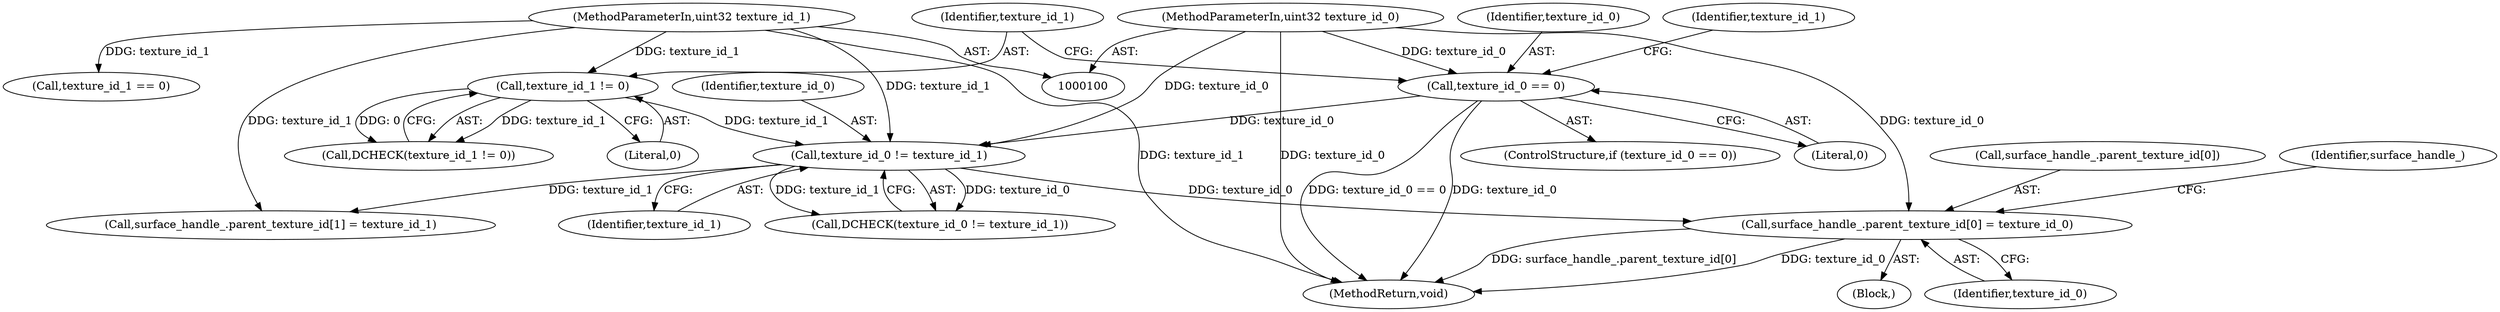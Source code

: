digraph "1_Chrome_18d67244984a574ba2dd8779faabc0e3e34f4b76@array" {
"1000146" [label="(Call,surface_handle_.parent_texture_id[0] = texture_id_0)"];
"1000123" [label="(Call,texture_id_0 != texture_id_1)"];
"1000109" [label="(Call,texture_id_0 == 0)"];
"1000104" [label="(MethodParameterIn,uint32 texture_id_0)"];
"1000119" [label="(Call,texture_id_1 != 0)"];
"1000105" [label="(MethodParameterIn,uint32 texture_id_1)"];
"1000109" [label="(Call,texture_id_0 == 0)"];
"1000111" [label="(Literal,0)"];
"1000107" [label="(Block,)"];
"1000118" [label="(Call,DCHECK(texture_id_1 != 0))"];
"1000153" [label="(Call,surface_handle_.parent_texture_id[1] = texture_id_1)"];
"1000121" [label="(Literal,0)"];
"1000124" [label="(Identifier,texture_id_0)"];
"1000120" [label="(Identifier,texture_id_1)"];
"1000114" [label="(Call,texture_id_1 == 0)"];
"1000152" [label="(Identifier,texture_id_0)"];
"1000125" [label="(Identifier,texture_id_1)"];
"1000147" [label="(Call,surface_handle_.parent_texture_id[0])"];
"1000119" [label="(Call,texture_id_1 != 0)"];
"1000122" [label="(Call,DCHECK(texture_id_0 != texture_id_1))"];
"1000104" [label="(MethodParameterIn,uint32 texture_id_0)"];
"1000105" [label="(MethodParameterIn,uint32 texture_id_1)"];
"1000108" [label="(ControlStructure,if (texture_id_0 == 0))"];
"1000110" [label="(Identifier,texture_id_0)"];
"1000165" [label="(MethodReturn,void)"];
"1000146" [label="(Call,surface_handle_.parent_texture_id[0] = texture_id_0)"];
"1000123" [label="(Call,texture_id_0 != texture_id_1)"];
"1000115" [label="(Identifier,texture_id_1)"];
"1000156" [label="(Identifier,surface_handle_)"];
"1000146" -> "1000107"  [label="AST: "];
"1000146" -> "1000152"  [label="CFG: "];
"1000147" -> "1000146"  [label="AST: "];
"1000152" -> "1000146"  [label="AST: "];
"1000156" -> "1000146"  [label="CFG: "];
"1000146" -> "1000165"  [label="DDG: texture_id_0"];
"1000146" -> "1000165"  [label="DDG: surface_handle_.parent_texture_id[0]"];
"1000123" -> "1000146"  [label="DDG: texture_id_0"];
"1000104" -> "1000146"  [label="DDG: texture_id_0"];
"1000123" -> "1000122"  [label="AST: "];
"1000123" -> "1000125"  [label="CFG: "];
"1000124" -> "1000123"  [label="AST: "];
"1000125" -> "1000123"  [label="AST: "];
"1000122" -> "1000123"  [label="CFG: "];
"1000123" -> "1000122"  [label="DDG: texture_id_0"];
"1000123" -> "1000122"  [label="DDG: texture_id_1"];
"1000109" -> "1000123"  [label="DDG: texture_id_0"];
"1000104" -> "1000123"  [label="DDG: texture_id_0"];
"1000119" -> "1000123"  [label="DDG: texture_id_1"];
"1000105" -> "1000123"  [label="DDG: texture_id_1"];
"1000123" -> "1000153"  [label="DDG: texture_id_1"];
"1000109" -> "1000108"  [label="AST: "];
"1000109" -> "1000111"  [label="CFG: "];
"1000110" -> "1000109"  [label="AST: "];
"1000111" -> "1000109"  [label="AST: "];
"1000115" -> "1000109"  [label="CFG: "];
"1000120" -> "1000109"  [label="CFG: "];
"1000109" -> "1000165"  [label="DDG: texture_id_0"];
"1000109" -> "1000165"  [label="DDG: texture_id_0 == 0"];
"1000104" -> "1000109"  [label="DDG: texture_id_0"];
"1000104" -> "1000100"  [label="AST: "];
"1000104" -> "1000165"  [label="DDG: texture_id_0"];
"1000119" -> "1000118"  [label="AST: "];
"1000119" -> "1000121"  [label="CFG: "];
"1000120" -> "1000119"  [label="AST: "];
"1000121" -> "1000119"  [label="AST: "];
"1000118" -> "1000119"  [label="CFG: "];
"1000119" -> "1000118"  [label="DDG: texture_id_1"];
"1000119" -> "1000118"  [label="DDG: 0"];
"1000105" -> "1000119"  [label="DDG: texture_id_1"];
"1000105" -> "1000100"  [label="AST: "];
"1000105" -> "1000165"  [label="DDG: texture_id_1"];
"1000105" -> "1000114"  [label="DDG: texture_id_1"];
"1000105" -> "1000153"  [label="DDG: texture_id_1"];
}
